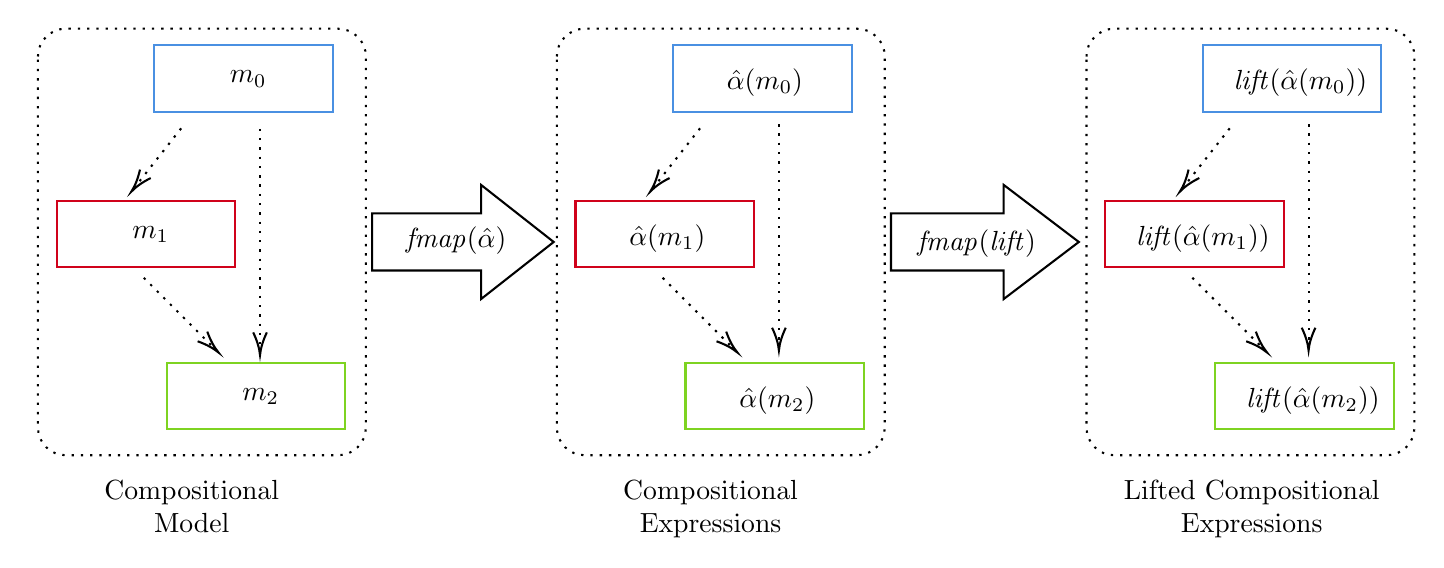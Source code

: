 \tikzset{every picture/.style={line width=0.75pt}} %set default line width to 0.75pt        
\begin{tikzpicture}[x=0.75pt,y=0.75pt,yscale=-1,xscale=1]
%uncomment if require: \path (0,342); %set diagram left start at 0, and has height of 342

%Shape: Rectangle [id:dp12992310789277672] 
\draw  [color={rgb, 255:red, 74; green, 144; blue, 226 }  ,draw opacity=1 ] (564.69,26.5) -- (650.69,26.5) -- (650.69,58.5) -- (564.69,58.5) -- cycle ;
%Straight Lines [id:da09385724028383091] 
\draw  [dash pattern={on 0.84pt off 2.51pt}]  (577.69,66.5) -- (554.93,95.43) ;
\draw [shift={(553.69,97)}, rotate = 308.2] [color={rgb, 255:red, 0; green, 0; blue, 0 }  ][line width=0.75]    (10.93,-3.29) .. controls (6.95,-1.4) and (3.31,-0.3) .. (0,0) .. controls (3.31,0.3) and (6.95,1.4) .. (10.93,3.29)   ;
%Straight Lines [id:da9091233992838867] 
\draw  [dash pattern={on 0.84pt off 2.51pt}]  (559.69,138.5) -- (594.28,173.09) ;
\draw [shift={(595.69,174.5)}, rotate = 225] [color={rgb, 255:red, 0; green, 0; blue, 0 }  ][line width=0.75]    (10.93,-3.29) .. controls (6.95,-1.4) and (3.31,-0.3) .. (0,0) .. controls (3.31,0.3) and (6.95,1.4) .. (10.93,3.29)   ;
%Straight Lines [id:da6483869949725001] 
\draw  [dash pattern={on 0.84pt off 2.51pt}]  (615.69,64.5) -- (615.69,171.5) ;
\draw [shift={(615.69,173.5)}, rotate = 270] [color={rgb, 255:red, 0; green, 0; blue, 0 }  ][line width=0.75]    (10.93,-3.29) .. controls (6.95,-1.4) and (3.31,-0.3) .. (0,0) .. controls (3.31,0.3) and (6.95,1.4) .. (10.93,3.29)   ;
%Shape: Rectangle [id:dp7324123337157744] 
\draw  [color={rgb, 255:red, 208; green, 2; blue, 27 }  ,draw opacity=1 ] (517.69,101.5) -- (603.69,101.5) -- (603.69,133.5) -- (517.69,133.5) -- cycle ;
%Shape: Rectangle [id:dp8398174981078321] 
\draw  [color={rgb, 255:red, 126; green, 211; blue, 33 }  ,draw opacity=1 ] (570.69,179.5) -- (656.69,179.5) -- (656.69,211.5) -- (570.69,211.5) -- cycle ;

%Rounded Rect [id:dp000301534183792862] 
\draw  [dash pattern={on 0.84pt off 2.51pt}] (508.69,31.89) .. controls (508.69,24.49) and (514.69,18.5) .. (522.08,18.5) -- (653.31,18.5) .. controls (660.7,18.5) and (666.69,24.49) .. (666.69,31.89) -- (666.69,210.61) .. controls (666.69,218.01) and (660.7,224) .. (653.31,224) -- (522.08,224) .. controls (514.69,224) and (508.69,218.01) .. (508.69,210.61) -- cycle ;

%Right Arrow [id:dp8180472496418214] 
\draw   (164.5,107.5) -- (217,107.5) -- (217,93.75) -- (252,121.25) -- (217,148.75) -- (217,135) -- (164.5,135) -- cycle ;

%Right Arrow [id:dp8921220495556164] 
\draw   (414.5,107.5) -- (468.8,107.5) -- (468.8,93.75) -- (505,121.25) -- (468.8,148.75) -- (468.8,135) -- (414.5,135) -- cycle ;

%Shape: Rectangle [id:dp8347543041117986] 
\draw  [color={rgb, 255:red, 74; green, 144; blue, 226 }  ,draw opacity=1 ] (309.5,26.5) -- (395.5,26.5) -- (395.5,58.5) -- (309.5,58.5) -- cycle ;
%Straight Lines [id:da4633241231110261] 
\draw  [dash pattern={on 0.84pt off 2.51pt}]  (322.5,66.5) -- (299.74,95.43) ;
\draw [shift={(298.5,97)}, rotate = 308.2] [color={rgb, 255:red, 0; green, 0; blue, 0 }  ][line width=0.75]    (10.93,-3.29) .. controls (6.95,-1.4) and (3.31,-0.3) .. (0,0) .. controls (3.31,0.3) and (6.95,1.4) .. (10.93,3.29)   ;
%Straight Lines [id:da1956165513213437] 
\draw  [dash pattern={on 0.84pt off 2.51pt}]  (304.5,138.5) -- (339.09,173.09) ;
\draw [shift={(340.5,174.5)}, rotate = 225] [color={rgb, 255:red, 0; green, 0; blue, 0 }  ][line width=0.75]    (10.93,-3.29) .. controls (6.95,-1.4) and (3.31,-0.3) .. (0,0) .. controls (3.31,0.3) and (6.95,1.4) .. (10.93,3.29)   ;
%Straight Lines [id:da2233811009794482] 
\draw  [dash pattern={on 0.84pt off 2.51pt}]  (360.5,64.5) -- (360.5,171.5) ;
\draw [shift={(360.5,173.5)}, rotate = 270] [color={rgb, 255:red, 0; green, 0; blue, 0 }  ][line width=0.75]    (10.93,-3.29) .. controls (6.95,-1.4) and (3.31,-0.3) .. (0,0) .. controls (3.31,0.3) and (6.95,1.4) .. (10.93,3.29)   ;
%Shape: Rectangle [id:dp21809843038707433] 
\draw  [color={rgb, 255:red, 208; green, 2; blue, 27 }  ,draw opacity=1 ] (262.5,101.5) -- (348.5,101.5) -- (348.5,133.5) -- (262.5,133.5) -- cycle ;
%Shape: Rectangle [id:dp8255098898340967] 
\draw  [color={rgb, 255:red, 126; green, 211; blue, 33 }  ,draw opacity=1 ] (315.5,179.5) -- (401.5,179.5) -- (401.5,211.5) -- (315.5,211.5) -- cycle ;
%Rounded Rect [id:dp038424483194009484] 
\draw  [dash pattern={on 0.84pt off 2.51pt}] (253.5,31.89) .. controls (253.5,24.49) and (259.49,18.5) .. (266.89,18.5) -- (398.11,18.5) .. controls (405.51,18.5) and (411.5,24.49) .. (411.5,31.89) -- (411.5,210.61) .. controls (411.5,218.01) and (405.51,224) .. (398.11,224) -- (266.89,224) .. controls (259.49,224) and (253.5,218.01) .. (253.5,210.61) -- cycle ;

%Shape: Rectangle [id:dp7429629406799763] 
\draw  [color={rgb, 255:red, 74; green, 144; blue, 226 }  ,draw opacity=1 ] (59.5,26.5) -- (145.5,26.5) -- (145.5,58.5) -- (59.5,58.5) -- cycle ;
%Straight Lines [id:da24837492598026678] 
\draw  [dash pattern={on 0.84pt off 2.51pt}]  (72.5,66.5) -- (49.74,95.43) ;
\draw [shift={(48.5,97)}, rotate = 308.2] [color={rgb, 255:red, 0; green, 0; blue, 0 }  ][line width=0.75]    (10.93,-3.29) .. controls (6.95,-1.4) and (3.31,-0.3) .. (0,0) .. controls (3.31,0.3) and (6.95,1.4) .. (10.93,3.29)   ;
%Straight Lines [id:da6897225609105162] 
\draw  [dash pattern={on 0.84pt off 2.51pt}]  (54.5,138.5) -- (89.09,173.09) ;
\draw [shift={(90.5,174.5)}, rotate = 225] [color={rgb, 255:red, 0; green, 0; blue, 0 }  ][line width=0.75]    (10.93,-3.29) .. controls (6.95,-1.4) and (3.31,-0.3) .. (0,0) .. controls (3.31,0.3) and (6.95,1.4) .. (10.93,3.29)   ;
%Shape: Rectangle [id:dp2902224982546324] 
\draw  [color={rgb, 255:red, 208; green, 2; blue, 27 }  ,draw opacity=1 ] (12.5,101.5) -- (98.5,101.5) -- (98.5,133.5) -- (12.5,133.5) -- cycle ;
%Shape: Rectangle [id:dp8543037327153145] 
\draw  [color={rgb, 255:red, 126; green, 211; blue, 33 }  ,draw opacity=1 ] (65.5,179.5) -- (151.5,179.5) -- (151.5,211.5) -- (65.5,211.5) -- cycle ;
%Rounded Rect [id:dp9789712924434135] 
\draw  [dash pattern={on 0.84pt off 2.51pt}] (3.5,31.89) .. controls (3.5,24.49) and (9.49,18.5) .. (16.89,18.5) -- (148.11,18.5) .. controls (155.51,18.5) and (161.5,24.49) .. (161.5,31.89) -- (161.5,210.61) .. controls (161.5,218.01) and (155.51,224) .. (148.11,224) -- (16.89,224) .. controls (9.49,224) and (3.5,218.01) .. (3.5,210.61) -- cycle ;

%Straight Lines [id:da44305345133795004] 
\draw  [dash pattern={on 0.84pt off 2.51pt}]  (110.5,66.75) -- (110.5,173.75) ;
\draw [shift={(110.5,175.75)}, rotate = 270] [color={rgb, 255:red, 0; green, 0; blue, 0 }  ][line width=0.75]    (10.93,-3.29) .. controls (6.95,-1.4) and (3.31,-0.3) .. (0,0) .. controls (3.31,0.3) and (6.95,1.4) .. (10.93,3.29)   ;


% Text Node
\draw (574.69,32.9) node [anchor=north west]    {$\mathit{lift}(\hat{\alpha }( m_{0}))$};
% Text Node
\draw (527.69,107.9) node [anchor=north west]    {$\mathit{lift}(\hat{\alpha }( m_{1}))$};
% Text Node
\draw (580.69,185.9) node [anchor=north west]    {$\mathit{lift}(\hat{\alpha }( m_{2}))$};
% Text Node
\draw (425.75,113.65) node [anchor=north west][inner sep=0.75pt]    {$\mathit{fmap}(\mathit{lift})$};
% Text Node
\draw (179.25,112.65) node [anchor=north west][inner sep=0.75pt]    {$\mathit{fmap}(\hat{\alpha })$};
% Text Node
\draw (336.5,185.9) node [anchor=north west]    {$\hat{\alpha }( m_{2})$};
% Text Node
\draw (283.5,107.9) node [anchor=north west]    {$\hat{\alpha }( m_{1})$};
% Text Node
\draw (330.5,32.9) node [anchor=north west]    {$\hat{\alpha }( m_{0})$};
% Text Node
\draw (97,186.9) node [anchor=north west]    {$m_{2}$};
% Text Node
\draw (44,108.9) node [anchor=north west]    {$m_{1}$};
% Text Node
\draw (91,33.9) node [anchor=north west]    {$m_{0}$};
% Text Node
\draw (34,234.5) node [anchor=north west][inner sep=0.75pt]   [align=center] {Compositional\\Model};
% Text Node
\draw (284,234.5) node [anchor=north west][inner sep=0.75pt]   [align=center] {Compositional\\Expressions};
% Text Node
\draw (525.19,234.5) node [anchor=north west][inner sep=0.75pt]   [align=center] {Lifted Compositional\\Expressions};


\end{tikzpicture}
